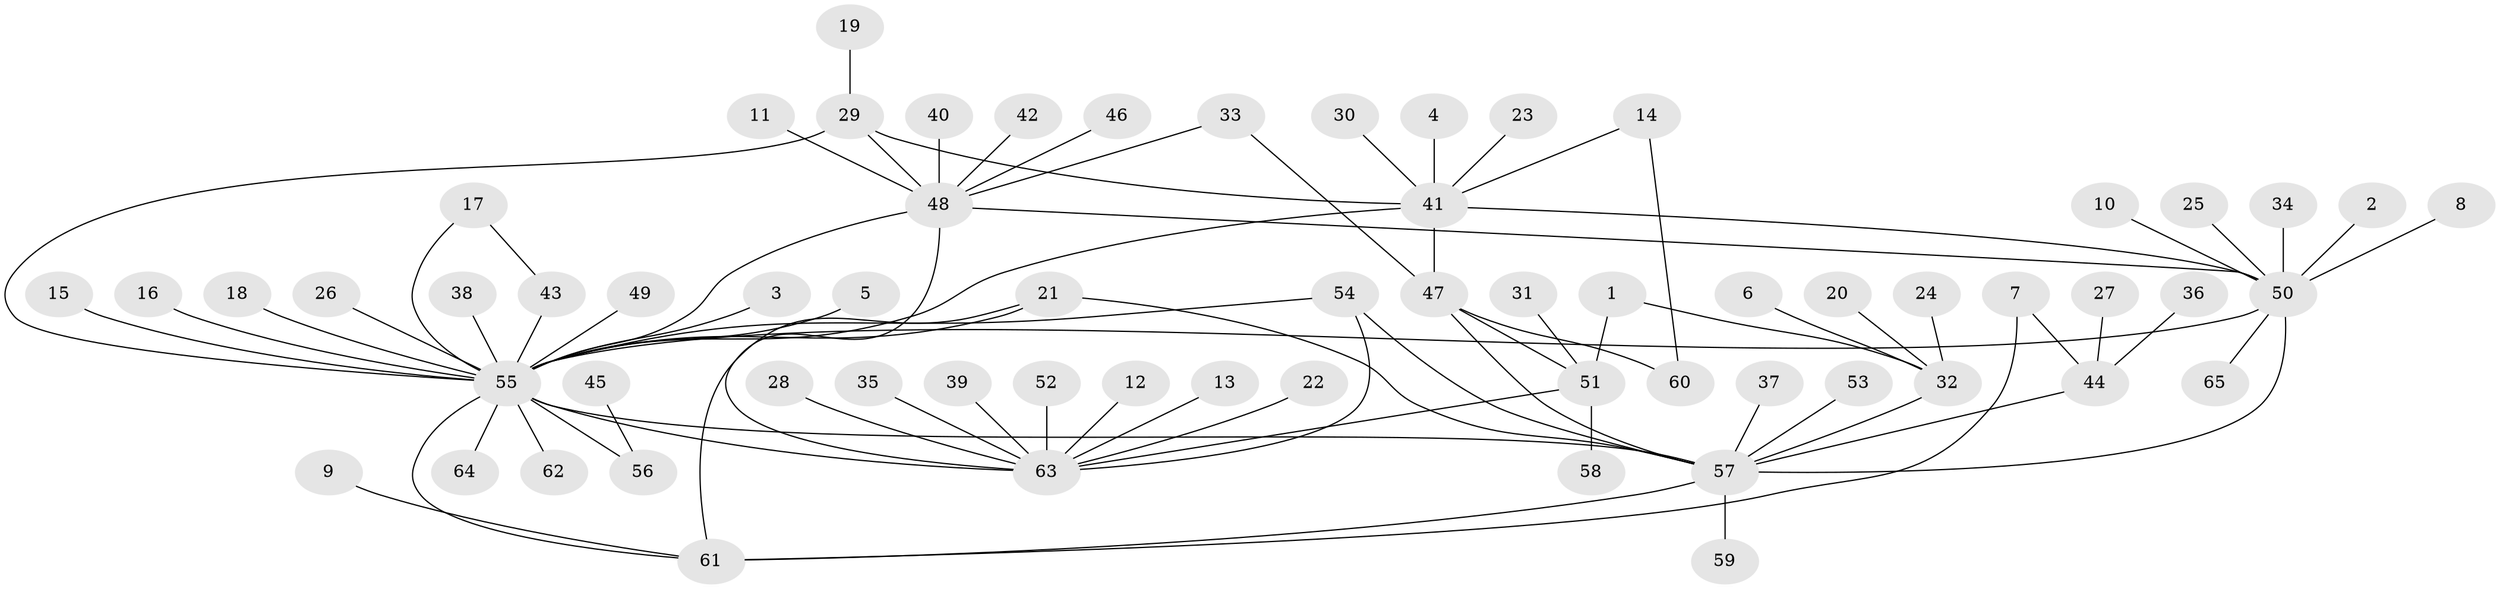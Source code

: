 // original degree distribution, {23: 0.007751937984496124, 13: 0.015503875968992248, 6: 0.031007751937984496, 9: 0.007751937984496124, 7: 0.007751937984496124, 2: 0.24806201550387597, 1: 0.5581395348837209, 4: 0.023255813953488372, 11: 0.015503875968992248, 5: 0.015503875968992248, 3: 0.06976744186046512}
// Generated by graph-tools (version 1.1) at 2025/49/03/09/25 03:49:58]
// undirected, 65 vertices, 82 edges
graph export_dot {
graph [start="1"]
  node [color=gray90,style=filled];
  1;
  2;
  3;
  4;
  5;
  6;
  7;
  8;
  9;
  10;
  11;
  12;
  13;
  14;
  15;
  16;
  17;
  18;
  19;
  20;
  21;
  22;
  23;
  24;
  25;
  26;
  27;
  28;
  29;
  30;
  31;
  32;
  33;
  34;
  35;
  36;
  37;
  38;
  39;
  40;
  41;
  42;
  43;
  44;
  45;
  46;
  47;
  48;
  49;
  50;
  51;
  52;
  53;
  54;
  55;
  56;
  57;
  58;
  59;
  60;
  61;
  62;
  63;
  64;
  65;
  1 -- 32 [weight=1.0];
  1 -- 51 [weight=1.0];
  2 -- 50 [weight=1.0];
  3 -- 55 [weight=1.0];
  4 -- 41 [weight=1.0];
  5 -- 55 [weight=1.0];
  6 -- 32 [weight=1.0];
  7 -- 44 [weight=1.0];
  7 -- 61 [weight=1.0];
  8 -- 50 [weight=1.0];
  9 -- 61 [weight=1.0];
  10 -- 50 [weight=1.0];
  11 -- 48 [weight=1.0];
  12 -- 63 [weight=1.0];
  13 -- 63 [weight=1.0];
  14 -- 41 [weight=1.0];
  14 -- 60 [weight=1.0];
  15 -- 55 [weight=1.0];
  16 -- 55 [weight=1.0];
  17 -- 43 [weight=1.0];
  17 -- 55 [weight=1.0];
  18 -- 55 [weight=1.0];
  19 -- 29 [weight=1.0];
  20 -- 32 [weight=1.0];
  21 -- 55 [weight=1.0];
  21 -- 57 [weight=1.0];
  21 -- 61 [weight=1.0];
  22 -- 63 [weight=1.0];
  23 -- 41 [weight=1.0];
  24 -- 32 [weight=1.0];
  25 -- 50 [weight=1.0];
  26 -- 55 [weight=1.0];
  27 -- 44 [weight=1.0];
  28 -- 63 [weight=1.0];
  29 -- 41 [weight=1.0];
  29 -- 48 [weight=1.0];
  29 -- 55 [weight=1.0];
  30 -- 41 [weight=1.0];
  31 -- 51 [weight=1.0];
  32 -- 57 [weight=1.0];
  33 -- 47 [weight=1.0];
  33 -- 48 [weight=1.0];
  34 -- 50 [weight=1.0];
  35 -- 63 [weight=1.0];
  36 -- 44 [weight=1.0];
  37 -- 57 [weight=1.0];
  38 -- 55 [weight=1.0];
  39 -- 63 [weight=1.0];
  40 -- 48 [weight=1.0];
  41 -- 47 [weight=1.0];
  41 -- 50 [weight=1.0];
  41 -- 55 [weight=1.0];
  42 -- 48 [weight=1.0];
  43 -- 55 [weight=1.0];
  44 -- 57 [weight=1.0];
  45 -- 56 [weight=1.0];
  46 -- 48 [weight=1.0];
  47 -- 51 [weight=1.0];
  47 -- 57 [weight=1.0];
  47 -- 60 [weight=1.0];
  48 -- 50 [weight=1.0];
  48 -- 55 [weight=1.0];
  48 -- 63 [weight=1.0];
  49 -- 55 [weight=1.0];
  50 -- 55 [weight=1.0];
  50 -- 57 [weight=1.0];
  50 -- 65 [weight=1.0];
  51 -- 58 [weight=1.0];
  51 -- 63 [weight=1.0];
  52 -- 63 [weight=1.0];
  53 -- 57 [weight=1.0];
  54 -- 55 [weight=1.0];
  54 -- 57 [weight=1.0];
  54 -- 63 [weight=1.0];
  55 -- 56 [weight=1.0];
  55 -- 57 [weight=1.0];
  55 -- 61 [weight=1.0];
  55 -- 62 [weight=1.0];
  55 -- 63 [weight=1.0];
  55 -- 64 [weight=1.0];
  57 -- 59 [weight=1.0];
  57 -- 61 [weight=1.0];
}
